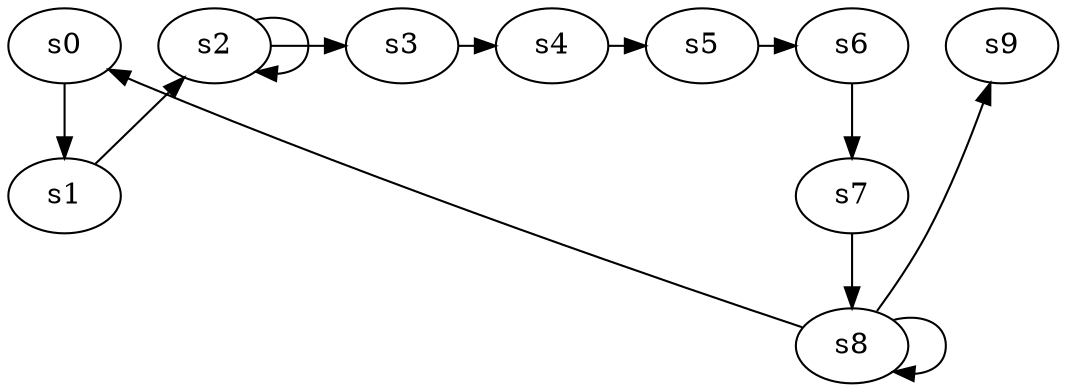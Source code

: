 digraph game_0003_chain_10 {
    s0 [name="s0", player=0];
    s1 [name="s1", player=1];
    s2 [name="s2", player=0];
    s3 [name="s3", player=1, target=1];
    s4 [name="s4", player=0, target=1];
    s5 [name="s5", player=1];
    s6 [name="s6", player=0];
    s7 [name="s7", player=1];
    s8 [name="s8", player=0];
    s9 [name="s9", player=1, target=1];

    s0 -> s1;
    s1 -> s2 [constraint="time == 18"];
    s2 -> s3 [constraint="time == 1 || time == 9 || time == 13 || time == 15 || time == 16"];
    s3 -> s4 [constraint="time == 3"];
    s4 -> s5 [constraint="time == 1 || time == 16"];
    s5 -> s6 [constraint="time == 2 || time == 4 || time == 13 || time == 16"];
    s6 -> s7;
    s7 -> s8;
    s8 -> s9 [constraint="time == 7 || time == 16 || time == 19"];
    s2 -> s2 [constraint="time % 2 == 0"];
    s8 -> s8 [constraint="time % 3 == 0"];
    s8 -> s0 [constraint="!(time % 3 == 0)"];
}
